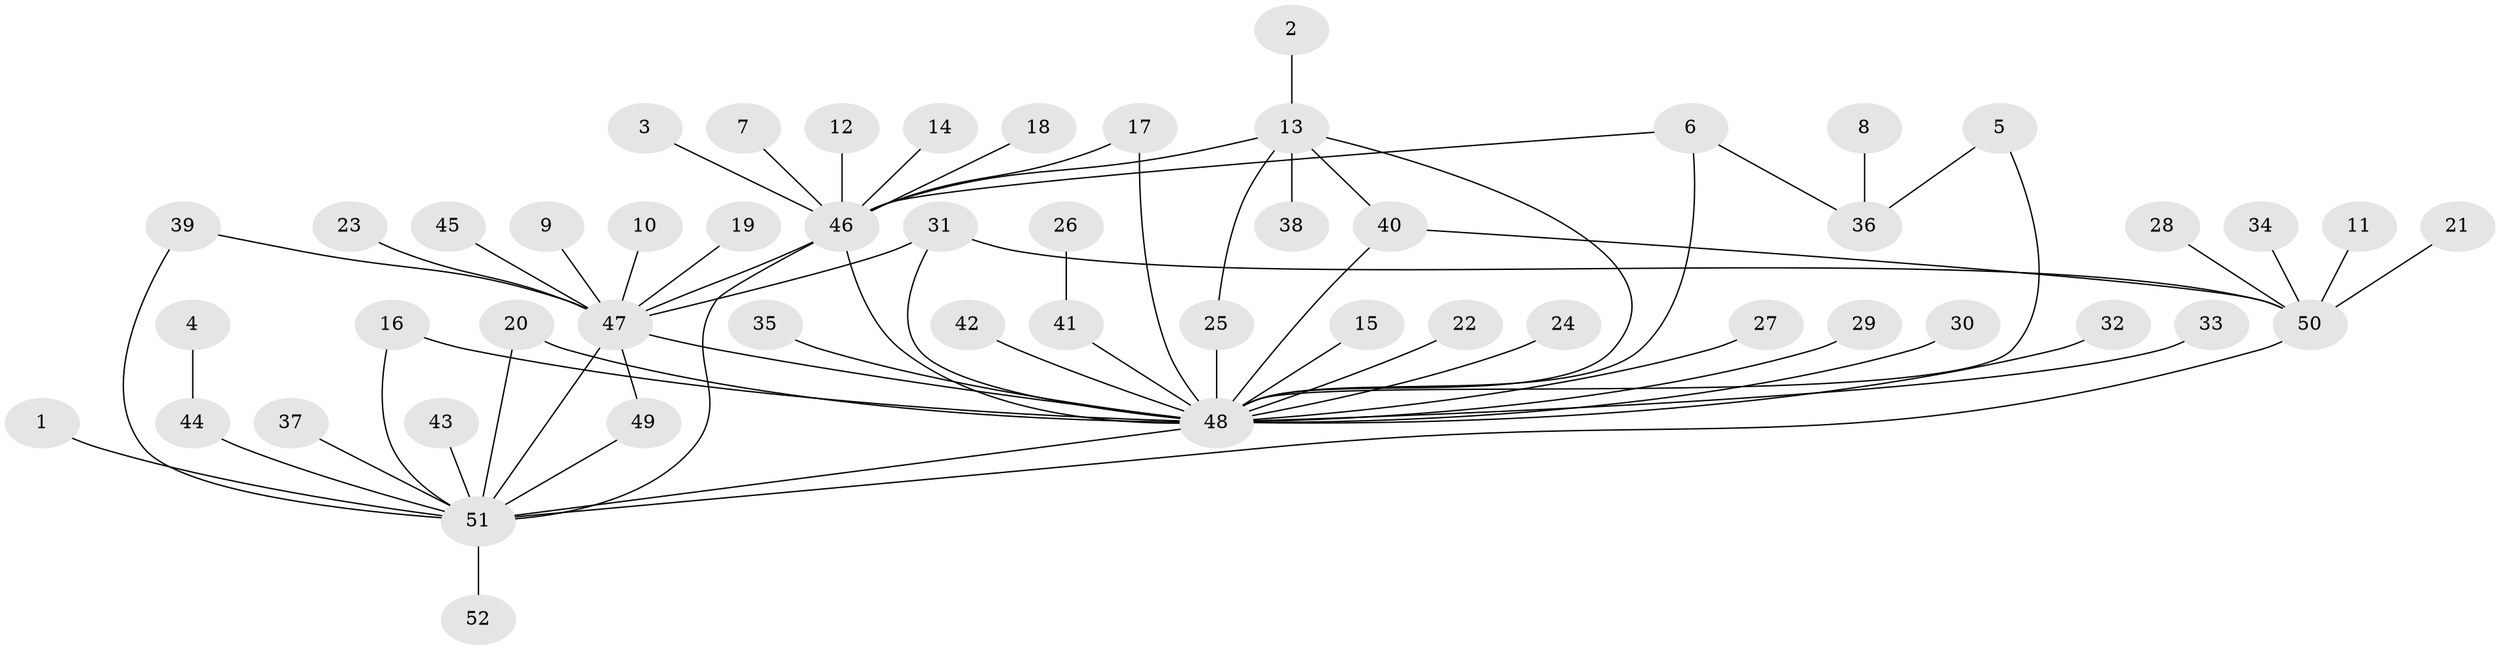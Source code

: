 // original degree distribution, {14: 0.009708737864077669, 22: 0.009708737864077669, 12: 0.019417475728155338, 4: 0.08737864077669903, 7: 0.019417475728155338, 1: 0.5533980582524272, 8: 0.009708737864077669, 2: 0.20388349514563106, 3: 0.06796116504854369, 5: 0.019417475728155338}
// Generated by graph-tools (version 1.1) at 2025/49/03/09/25 03:49:49]
// undirected, 52 vertices, 67 edges
graph export_dot {
graph [start="1"]
  node [color=gray90,style=filled];
  1;
  2;
  3;
  4;
  5;
  6;
  7;
  8;
  9;
  10;
  11;
  12;
  13;
  14;
  15;
  16;
  17;
  18;
  19;
  20;
  21;
  22;
  23;
  24;
  25;
  26;
  27;
  28;
  29;
  30;
  31;
  32;
  33;
  34;
  35;
  36;
  37;
  38;
  39;
  40;
  41;
  42;
  43;
  44;
  45;
  46;
  47;
  48;
  49;
  50;
  51;
  52;
  1 -- 51 [weight=1.0];
  2 -- 13 [weight=1.0];
  3 -- 46 [weight=1.0];
  4 -- 44 [weight=1.0];
  5 -- 36 [weight=1.0];
  5 -- 48 [weight=1.0];
  6 -- 36 [weight=1.0];
  6 -- 46 [weight=1.0];
  6 -- 48 [weight=1.0];
  7 -- 46 [weight=1.0];
  8 -- 36 [weight=1.0];
  9 -- 47 [weight=1.0];
  10 -- 47 [weight=1.0];
  11 -- 50 [weight=1.0];
  12 -- 46 [weight=1.0];
  13 -- 25 [weight=1.0];
  13 -- 38 [weight=1.0];
  13 -- 40 [weight=1.0];
  13 -- 46 [weight=1.0];
  13 -- 48 [weight=1.0];
  14 -- 46 [weight=1.0];
  15 -- 48 [weight=1.0];
  16 -- 48 [weight=1.0];
  16 -- 51 [weight=1.0];
  17 -- 46 [weight=1.0];
  17 -- 48 [weight=1.0];
  18 -- 46 [weight=1.0];
  19 -- 47 [weight=1.0];
  20 -- 48 [weight=1.0];
  20 -- 51 [weight=1.0];
  21 -- 50 [weight=1.0];
  22 -- 48 [weight=1.0];
  23 -- 47 [weight=1.0];
  24 -- 48 [weight=1.0];
  25 -- 48 [weight=1.0];
  26 -- 41 [weight=1.0];
  27 -- 48 [weight=1.0];
  28 -- 50 [weight=1.0];
  29 -- 48 [weight=1.0];
  30 -- 48 [weight=1.0];
  31 -- 47 [weight=1.0];
  31 -- 48 [weight=1.0];
  31 -- 50 [weight=1.0];
  32 -- 48 [weight=1.0];
  33 -- 48 [weight=1.0];
  34 -- 50 [weight=1.0];
  35 -- 48 [weight=2.0];
  37 -- 51 [weight=1.0];
  39 -- 47 [weight=1.0];
  39 -- 51 [weight=1.0];
  40 -- 48 [weight=1.0];
  40 -- 50 [weight=1.0];
  41 -- 48 [weight=1.0];
  42 -- 48 [weight=1.0];
  43 -- 51 [weight=1.0];
  44 -- 51 [weight=1.0];
  45 -- 47 [weight=1.0];
  46 -- 47 [weight=1.0];
  46 -- 48 [weight=1.0];
  46 -- 51 [weight=1.0];
  47 -- 48 [weight=2.0];
  47 -- 49 [weight=1.0];
  47 -- 51 [weight=1.0];
  48 -- 51 [weight=1.0];
  49 -- 51 [weight=1.0];
  50 -- 51 [weight=1.0];
  51 -- 52 [weight=1.0];
}
